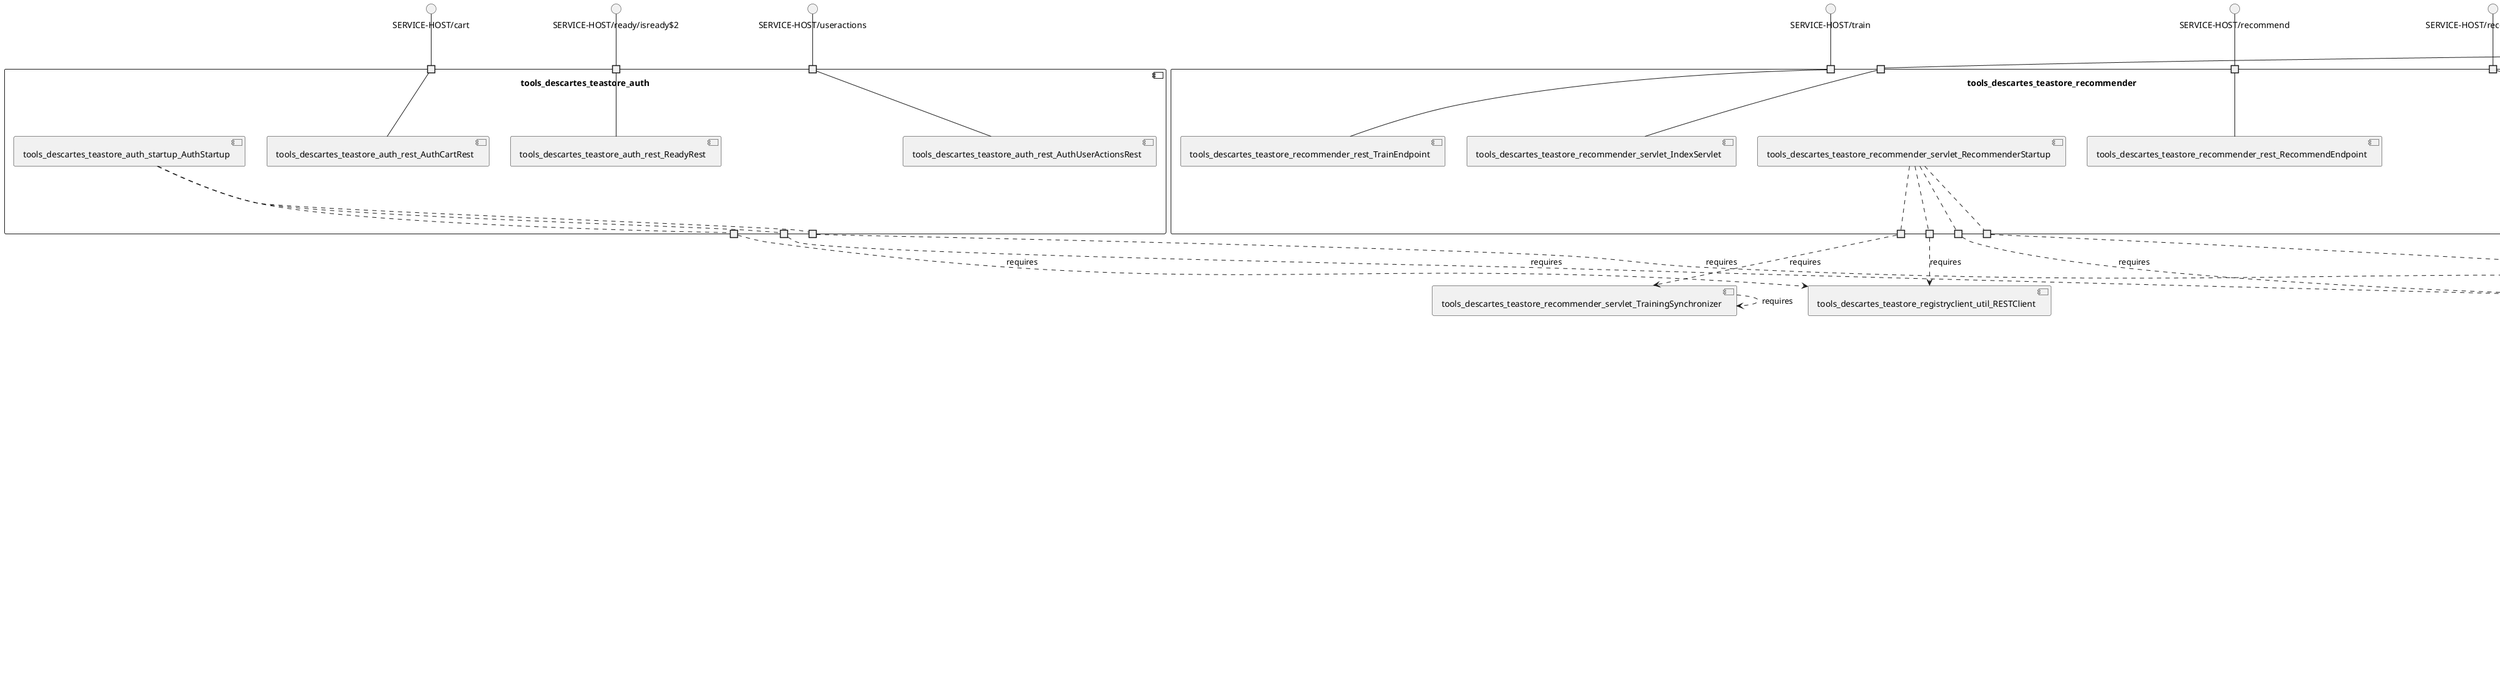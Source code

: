 @startuml
skinparam fixCircleLabelOverlapping true
skinparam componentStyle uml2
component "tools_descartes_teastore_auth\n\n\n\n\n\n" {
[tools_descartes_teastore_auth_rest_ReadyRest]
[tools_descartes_teastore_auth_rest_AuthCartRest]
[tools_descartes_teastore_auth_rest_AuthUserActionsRest]
[tools_descartes_teastore_auth_startup_AuthStartup]
portin " " as tools_descartes_teastore_auth_requires_SERVICE_HOST_cart
portin " " as tools_descartes_teastore_auth_requires_SERVICE_HOST_ready_isready_2
portin " " as tools_descartes_teastore_auth_requires_SERVICE_HOST_useractions
portout " " as tools_descartes_teastore_auth_provides_tools_descartes_teastore_registryclient_RegistryClient
portout " " as tools_descartes_teastore_auth_provides_tools_descartes_teastore_registryclient_util_RESTClient
portout " " as tools_descartes_teastore_auth_provides_tools_descartes_teastore_registryclient_loadbalancers_ServiceLoadBalancer
"tools_descartes_teastore_auth_requires_SERVICE_HOST_ready_isready_2"--[tools_descartes_teastore_auth_rest_ReadyRest]
"tools_descartes_teastore_auth_requires_SERVICE_HOST_cart"--[tools_descartes_teastore_auth_rest_AuthCartRest]
"tools_descartes_teastore_auth_requires_SERVICE_HOST_useractions"--[tools_descartes_teastore_auth_rest_AuthUserActionsRest]
[tools_descartes_teastore_auth_startup_AuthStartup].."tools_descartes_teastore_auth_provides_tools_descartes_teastore_registryclient_loadbalancers_ServiceLoadBalancer"
[tools_descartes_teastore_auth_startup_AuthStartup].."tools_descartes_teastore_auth_provides_tools_descartes_teastore_registryclient_RegistryClient"
[tools_descartes_teastore_auth_startup_AuthStartup].."tools_descartes_teastore_auth_provides_tools_descartes_teastore_registryclient_util_RESTClient"
}
interface "SERVICE-HOST/cart" as interface.SERVICE_HOST_cart
interface.SERVICE_HOST_cart--"tools_descartes_teastore_auth_requires_SERVICE_HOST_cart"
interface "SERVICE-HOST/ready/isready$2" as interface.SERVICE_HOST_ready_isready_2
interface.SERVICE_HOST_ready_isready_2--"tools_descartes_teastore_auth_requires_SERVICE_HOST_ready_isready_2"
interface "SERVICE-HOST/useractions" as interface.SERVICE_HOST_useractions
interface.SERVICE_HOST_useractions--"tools_descartes_teastore_auth_requires_SERVICE_HOST_useractions"
"tools_descartes_teastore_auth_provides_tools_descartes_teastore_registryclient_RegistryClient"..>[tools_descartes_teastore_registryclient_RegistryClient] : requires
"tools_descartes_teastore_auth_provides_tools_descartes_teastore_registryclient_loadbalancers_ServiceLoadBalancer"..>[tools_descartes_teastore_registryclient_loadbalancers_ServiceLoadBalancer] : requires
"tools_descartes_teastore_auth_provides_tools_descartes_teastore_registryclient_util_RESTClient"..>[tools_descartes_teastore_registryclient_util_RESTClient] : requires
component "tools_descartes_teastore_image\n\n\n\n\n\n" {
[tools_descartes_teastore_image_rest_ImageProviderEndpoint]
[tools_descartes_teastore_image_setup_ImageProviderStartup]
portin " " as tools_descartes_teastore_image_requires_SERVICE_HOST_image
portout " " as tools_descartes_teastore_image_provides_tools_descartes_teastore_registryclient_RegistryClient
portout " " as tools_descartes_teastore_image_provides_tools_descartes_teastore_registryclient_loadbalancers_ServiceLoadBalancer
"tools_descartes_teastore_image_requires_SERVICE_HOST_image"--[tools_descartes_teastore_image_rest_ImageProviderEndpoint]
[tools_descartes_teastore_image_setup_ImageProviderStartup].."tools_descartes_teastore_image_provides_tools_descartes_teastore_registryclient_RegistryClient"
[tools_descartes_teastore_image_setup_ImageProviderStartup].."tools_descartes_teastore_image_provides_tools_descartes_teastore_registryclient_loadbalancers_ServiceLoadBalancer"
}
interface "SERVICE-HOST/image" as interface.SERVICE_HOST_image
interface.SERVICE_HOST_image--"tools_descartes_teastore_image_requires_SERVICE_HOST_image"
"tools_descartes_teastore_image_provides_tools_descartes_teastore_registryclient_RegistryClient"..>[tools_descartes_teastore_registryclient_RegistryClient] : requires
"tools_descartes_teastore_image_provides_tools_descartes_teastore_registryclient_loadbalancers_ServiceLoadBalancer"..>[tools_descartes_teastore_registryclient_loadbalancers_ServiceLoadBalancer] : requires
component "tools_descartes_teastore_kieker_rabbitmq\n\n\n\n\n\n" {
[tools_descartes_teastore_kieker_rabbitmq_IndexServlet]
[tools_descartes_teastore_kieker_rabbitmq_Reset]
[tools_descartes_teastore_kieker_rabbitmq_DisplayLogs]
portin " " as tools_descartes_teastore_kieker_rabbitmq_requires_SERVICE_HOST_displaylogs_GET_
portin " " as tools_descartes_teastore_kieker_rabbitmq_requires_SERVICE_HOST_index_GET_2
portin " " as tools_descartes_teastore_kieker_rabbitmq_requires_SERVICE_HOST_reset_GET_
"tools_descartes_teastore_kieker_rabbitmq_requires_SERVICE_HOST_index_GET_2"--[tools_descartes_teastore_kieker_rabbitmq_IndexServlet]
"tools_descartes_teastore_kieker_rabbitmq_requires_SERVICE_HOST_reset_GET_"--[tools_descartes_teastore_kieker_rabbitmq_Reset]
"tools_descartes_teastore_kieker_rabbitmq_requires_SERVICE_HOST_displaylogs_GET_"--[tools_descartes_teastore_kieker_rabbitmq_DisplayLogs]
}
interface "SERVICE-HOST/displaylogs[GET]" as interface.SERVICE_HOST_displaylogs_GET_
interface.SERVICE_HOST_displaylogs_GET_--"tools_descartes_teastore_kieker_rabbitmq_requires_SERVICE_HOST_displaylogs_GET_"
interface "SERVICE-HOST/index[GET]$2" as interface.SERVICE_HOST_index_GET_2
interface.SERVICE_HOST_index_GET_2--"tools_descartes_teastore_kieker_rabbitmq_requires_SERVICE_HOST_index_GET_2"
interface "SERVICE-HOST/reset[GET]" as interface.SERVICE_HOST_reset_GET_
interface.SERVICE_HOST_reset_GET_--"tools_descartes_teastore_kieker_rabbitmq_requires_SERVICE_HOST_reset_GET_"
component "tools_descartes_teastore_persistence\n\n\n\n\n\n" {
[tools_descartes_teastore_persistence_rest_ProductEndpoint]
[tools_descartes_teastore_persistence_rest_OrderEndpoint]
[tools_descartes_teastore_persistence_rest_UserEndpoint]
[tools_descartes_teastore_persistence_rest_CacheManagerEndpoint]
[tools_descartes_teastore_persistence_rest_DatabaseGenerationEndpoint]
[tools_descartes_teastore_persistence_rest_CategoryEndpoint]
[tools_descartes_teastore_persistence_rest_OrderItemEndpoint]
[tools_descartes_teastore_persistence_servlet_IndexServlet]
portin " " as tools_descartes_teastore_persistence_requires_SERVICE_HOST_cache
portin " " as tools_descartes_teastore_persistence_requires_SERVICE_HOST_generatedb
portin " " as tools_descartes_teastore_persistence_requires_SERVICE_HOST_index_GET_POST_
portin " " as tools_descartes_teastore_persistence_requires_SERVICE_HOST_orderitems
portin " " as tools_descartes_teastore_persistence_requires_SERVICE_HOST_products
portin " " as tools_descartes_teastore_persistence_requires_SERVICE_HOST_orders_user
portin " " as tools_descartes_teastore_persistence_requires_SERVICE_HOST_users_name
"tools_descartes_teastore_persistence_requires_SERVICE_HOST_generatedb"--[tools_descartes_teastore_persistence_rest_DatabaseGenerationEndpoint]
"tools_descartes_teastore_persistence_requires_SERVICE_HOST_cache"--[tools_descartes_teastore_persistence_rest_CacheManagerEndpoint]
"tools_descartes_teastore_persistence_requires_SERVICE_HOST_users_name"--[tools_descartes_teastore_persistence_rest_UserEndpoint]
"tools_descartes_teastore_persistence_requires_SERVICE_HOST_orderitems"--[tools_descartes_teastore_persistence_rest_OrderItemEndpoint]
"tools_descartes_teastore_persistence_requires_SERVICE_HOST_index_GET_POST_"--[tools_descartes_teastore_persistence_servlet_IndexServlet]
"tools_descartes_teastore_persistence_requires_SERVICE_HOST_products"--[tools_descartes_teastore_persistence_rest_ProductEndpoint]
"tools_descartes_teastore_persistence_requires_SERVICE_HOST_orders_user"--[tools_descartes_teastore_persistence_rest_OrderEndpoint]
}
interface "SERVICE-HOST/cache" as interface.SERVICE_HOST_cache
interface.SERVICE_HOST_cache--"tools_descartes_teastore_persistence_requires_SERVICE_HOST_cache"
interface "SERVICE-HOST/generatedb" as interface.SERVICE_HOST_generatedb
interface.SERVICE_HOST_generatedb--"tools_descartes_teastore_persistence_requires_SERVICE_HOST_generatedb"
interface "SERVICE-HOST/index[GET,POST]" as interface.SERVICE_HOST_index_GET_POST_
interface.SERVICE_HOST_index_GET_POST_--"tools_descartes_teastore_persistence_requires_SERVICE_HOST_index_GET_POST_"
interface "SERVICE-HOST/orderitems" as interface.SERVICE_HOST_orderitems
interface.SERVICE_HOST_orderitems--"tools_descartes_teastore_persistence_requires_SERVICE_HOST_orderitems"
interface "SERVICE-HOST/orders/user" as interface.SERVICE_HOST_orders_user
interface.SERVICE_HOST_orders_user--"tools_descartes_teastore_persistence_requires_SERVICE_HOST_orders_user"
interface "SERVICE-HOST/products" as interface.SERVICE_HOST_products
interface.SERVICE_HOST_products--"tools_descartes_teastore_persistence_requires_SERVICE_HOST_products"
interface "SERVICE-HOST/users/name" as interface.SERVICE_HOST_users_name
interface.SERVICE_HOST_users_name--"tools_descartes_teastore_persistence_requires_SERVICE_HOST_users_name"
component "tools_descartes_teastore_recommender\n\n\n\n\n\n" {
[tools_descartes_teastore_recommender_rest_RecommendSingleEndpoint]
[tools_descartes_teastore_recommender_servlet_IndexServlet]
[tools_descartes_teastore_recommender_servlet_RecommenderStartup]
[tools_descartes_teastore_recommender_rest_TrainEndpoint]
[tools_descartes_teastore_recommender_rest_RecommendEndpoint]
portin " " as tools_descartes_teastore_recommender_requires_SERVICE_HOST_index_GET_POST_
portin " " as tools_descartes_teastore_recommender_requires_SERVICE_HOST_train
portin " " as tools_descartes_teastore_recommender_requires_SERVICE_HOST_recommend
portin " " as tools_descartes_teastore_recommender_requires_SERVICE_HOST_recommendsingle
portout " " as tools_descartes_teastore_recommender_provides_tools_descartes_teastore_registryclient_RegistryClient
portout " " as tools_descartes_teastore_recommender_provides_tools_descartes_teastore_recommender_servlet_TrainingSynchronizer
portout " " as tools_descartes_teastore_recommender_provides_tools_descartes_teastore_registryclient_loadbalancers_ServiceLoadBalancer
portout " " as tools_descartes_teastore_recommender_provides_tools_descartes_teastore_registryclient_util_RESTClient
"tools_descartes_teastore_recommender_requires_SERVICE_HOST_train"--[tools_descartes_teastore_recommender_rest_TrainEndpoint]
"tools_descartes_teastore_recommender_requires_SERVICE_HOST_index_GET_POST_"--[tools_descartes_teastore_recommender_servlet_IndexServlet]
"tools_descartes_teastore_recommender_requires_SERVICE_HOST_recommendsingle"--[tools_descartes_teastore_recommender_rest_RecommendSingleEndpoint]
"tools_descartes_teastore_recommender_requires_SERVICE_HOST_recommend"--[tools_descartes_teastore_recommender_rest_RecommendEndpoint]
[tools_descartes_teastore_recommender_servlet_RecommenderStartup].."tools_descartes_teastore_recommender_provides_tools_descartes_teastore_recommender_servlet_TrainingSynchronizer"
[tools_descartes_teastore_recommender_servlet_RecommenderStartup].."tools_descartes_teastore_recommender_provides_tools_descartes_teastore_registryclient_loadbalancers_ServiceLoadBalancer"
[tools_descartes_teastore_recommender_servlet_RecommenderStartup].."tools_descartes_teastore_recommender_provides_tools_descartes_teastore_registryclient_RegistryClient"
[tools_descartes_teastore_recommender_servlet_RecommenderStartup].."tools_descartes_teastore_recommender_provides_tools_descartes_teastore_registryclient_util_RESTClient"
}
interface "SERVICE-HOST/index[GET,POST]" as interface.SERVICE_HOST_index_GET_POST_
interface.SERVICE_HOST_index_GET_POST_--"tools_descartes_teastore_recommender_requires_SERVICE_HOST_index_GET_POST_"
interface "SERVICE-HOST/recommend" as interface.SERVICE_HOST_recommend
interface.SERVICE_HOST_recommend--"tools_descartes_teastore_recommender_requires_SERVICE_HOST_recommend"
interface "SERVICE-HOST/recommendsingle" as interface.SERVICE_HOST_recommendsingle
interface.SERVICE_HOST_recommendsingle--"tools_descartes_teastore_recommender_requires_SERVICE_HOST_recommendsingle"
interface "SERVICE-HOST/train" as interface.SERVICE_HOST_train
interface.SERVICE_HOST_train--"tools_descartes_teastore_recommender_requires_SERVICE_HOST_train"
"tools_descartes_teastore_recommender_provides_tools_descartes_teastore_recommender_servlet_TrainingSynchronizer"..>[tools_descartes_teastore_recommender_servlet_TrainingSynchronizer] : requires
"tools_descartes_teastore_recommender_provides_tools_descartes_teastore_registryclient_RegistryClient"..>[tools_descartes_teastore_registryclient_RegistryClient] : requires
"tools_descartes_teastore_recommender_provides_tools_descartes_teastore_registryclient_loadbalancers_ServiceLoadBalancer"..>[tools_descartes_teastore_registryclient_loadbalancers_ServiceLoadBalancer] : requires
"tools_descartes_teastore_recommender_provides_tools_descartes_teastore_registryclient_util_RESTClient"..>[tools_descartes_teastore_registryclient_util_RESTClient] : requires
component "tools_descartes_teastore_registry\n\n\n\n\n\n" {
[tools_descartes_teastore_registry_rest_RegistryREST]
[tools_descartes_teastore_registry_servlet_IndexServlet]
[tools_descartes_teastore_registry_rest_RegistryStartup]
portin " " as tools_descartes_teastore_registry_requires_SERVICE_HOST_index_GET_POST_
portin " " as tools_descartes_teastore_registry_requires_SERVICE_HOST_services
portout " " as tools_descartes_teastore_registry_provides_tools_descartes_teastore_registry_rest_Registry
"tools_descartes_teastore_registry_requires_SERVICE_HOST_index_GET_POST_"--[tools_descartes_teastore_registry_servlet_IndexServlet]
"tools_descartes_teastore_registry_requires_SERVICE_HOST_services"--[tools_descartes_teastore_registry_rest_RegistryREST]
[tools_descartes_teastore_registry_rest_RegistryStartup].."tools_descartes_teastore_registry_provides_tools_descartes_teastore_registry_rest_Registry"
}
interface "SERVICE-HOST/index[GET,POST]" as interface.SERVICE_HOST_index_GET_POST_
interface.SERVICE_HOST_index_GET_POST_--"tools_descartes_teastore_registry_requires_SERVICE_HOST_index_GET_POST_"
interface "SERVICE-HOST/services" as interface.SERVICE_HOST_services
interface.SERVICE_HOST_services--"tools_descartes_teastore_registry_requires_SERVICE_HOST_services"
"tools_descartes_teastore_registry_provides_tools_descartes_teastore_registry_rest_Registry"..>[tools_descartes_teastore_registry_rest_Registry] : requires
component "tools_descartes_teastore_webui\n\n\n\n\n\n" {
[tools_descartes_teastore_webui_servlet_LoginActionServlet]
[tools_descartes_teastore_webui_servlet_CategoryServlet]
[tools_descartes_teastore_webui_servlet_OrderServlet]
[tools_descartes_teastore_webui_rest_ReadyRest]
[tools_descartes_teastore_webui_servlet_StatusServlet]
[tools_descartes_teastore_webui_startup_WebuiStartup]
[tools_descartes_teastore_webui_servlet_CartServlet]
[tools_descartes_teastore_webui_servlet_LoginServlet]
[tools_descartes_teastore_webui_servlet_DataBaseActionServlet]
[tools_descartes_teastore_webui_servlet_IndexServlet]
[tools_descartes_teastore_webui_servlet_DataBaseServlet]
[tools_descartes_teastore_webui_servlet_ProductServlet]
[tools_descartes_teastore_webui_servlet_CartActionServlet]
[tools_descartes_teastore_webui_servlet_ProfileServlet]
[tools_descartes_teastore_webui_servlet_ErrorServlet]
[tools_descartes_teastore_webui_servlet_AboutUsServlet]
portin " " as tools_descartes_teastore_webui_requires_SERVICE_HOST_category_GET_POST_
portin " " as tools_descartes_teastore_webui_requires_SERVICE_HOST_about_GET_
portin " " as tools_descartes_teastore_webui_requires_SERVICE_HOST_error_GET_
portin " " as tools_descartes_teastore_webui_requires_SERVICE_HOST_profile_GET_
portin " " as tools_descartes_teastore_webui_requires_SERVICE_HOST_status_GET_
portin " " as tools_descartes_teastore_webui_requires_SERVICE_HOST_product_GET_
portin " " as tools_descartes_teastore_webui_requires_SERVICE_HOST_dataBaseAction_GET_
portin " " as tools_descartes_teastore_webui_requires_SERVICE_HOST_database_GET_
portin " " as tools_descartes_teastore_webui_requires_SERVICE_HOST_ready_isready
portin " " as tools_descartes_teastore_webui_requires_SERVICE_HOST_cart_GET_
portin " " as tools_descartes_teastore_webui_requires_SERVICE_HOST_cartAction_GET_
portin " " as tools_descartes_teastore_webui_requires_SERVICE_HOST_loginAction_GET_POST_
portin " " as tools_descartes_teastore_webui_requires_SERVICE_HOST_login_GET_
portin " " as tools_descartes_teastore_webui_requires_SERVICE_HOST_index_GET_
portin " " as tools_descartes_teastore_webui_requires_SERVICE_HOST_order_GET_POST_
portout " " as tools_descartes_teastore_webui_provides_tools_descartes_teastore_registryclient_loadbalancers_ServiceLoadBalancer
portout " " as tools_descartes_teastore_webui_provides_tools_descartes_teastore_registryclient_RegistryClient
"tools_descartes_teastore_webui_requires_SERVICE_HOST_ready_isready"--[tools_descartes_teastore_webui_rest_ReadyRest]
"tools_descartes_teastore_webui_requires_SERVICE_HOST_index_GET_"--[tools_descartes_teastore_webui_servlet_IndexServlet]
"tools_descartes_teastore_webui_requires_SERVICE_HOST_cartAction_GET_"--[tools_descartes_teastore_webui_servlet_CartActionServlet]
"tools_descartes_teastore_webui_requires_SERVICE_HOST_product_GET_"--[tools_descartes_teastore_webui_servlet_ProductServlet]
"tools_descartes_teastore_webui_requires_SERVICE_HOST_profile_GET_"--[tools_descartes_teastore_webui_servlet_ProfileServlet]
"tools_descartes_teastore_webui_requires_SERVICE_HOST_database_GET_"--[tools_descartes_teastore_webui_servlet_DataBaseServlet]
"tools_descartes_teastore_webui_requires_SERVICE_HOST_status_GET_"--[tools_descartes_teastore_webui_servlet_StatusServlet]
"tools_descartes_teastore_webui_requires_SERVICE_HOST_error_GET_"--[tools_descartes_teastore_webui_servlet_ErrorServlet]
"tools_descartes_teastore_webui_requires_SERVICE_HOST_cart_GET_"--[tools_descartes_teastore_webui_servlet_CartServlet]
"tools_descartes_teastore_webui_requires_SERVICE_HOST_category_GET_POST_"--[tools_descartes_teastore_webui_servlet_CategoryServlet]
"tools_descartes_teastore_webui_requires_SERVICE_HOST_loginAction_GET_POST_"--[tools_descartes_teastore_webui_servlet_LoginActionServlet]
"tools_descartes_teastore_webui_requires_SERVICE_HOST_order_GET_POST_"--[tools_descartes_teastore_webui_servlet_OrderServlet]
"tools_descartes_teastore_webui_requires_SERVICE_HOST_dataBaseAction_GET_"--[tools_descartes_teastore_webui_servlet_DataBaseActionServlet]
"tools_descartes_teastore_webui_requires_SERVICE_HOST_about_GET_"--[tools_descartes_teastore_webui_servlet_AboutUsServlet]
"tools_descartes_teastore_webui_requires_SERVICE_HOST_login_GET_"--[tools_descartes_teastore_webui_servlet_LoginServlet]
[tools_descartes_teastore_webui_startup_WebuiStartup].."tools_descartes_teastore_webui_provides_tools_descartes_teastore_registryclient_RegistryClient"
[tools_descartes_teastore_webui_startup_WebuiStartup].."tools_descartes_teastore_webui_provides_tools_descartes_teastore_registryclient_loadbalancers_ServiceLoadBalancer"
}
interface "SERVICE-HOST/about[GET]" as interface.SERVICE_HOST_about_GET_
interface.SERVICE_HOST_about_GET_--"tools_descartes_teastore_webui_requires_SERVICE_HOST_about_GET_"
interface "SERVICE-HOST/cartAction[GET]" as interface.SERVICE_HOST_cartAction_GET_
interface.SERVICE_HOST_cartAction_GET_--"tools_descartes_teastore_webui_requires_SERVICE_HOST_cartAction_GET_"
interface "SERVICE-HOST/cart[GET]" as interface.SERVICE_HOST_cart_GET_
interface.SERVICE_HOST_cart_GET_--"tools_descartes_teastore_webui_requires_SERVICE_HOST_cart_GET_"
interface "SERVICE-HOST/category[GET,POST]" as interface.SERVICE_HOST_category_GET_POST_
interface.SERVICE_HOST_category_GET_POST_--"tools_descartes_teastore_webui_requires_SERVICE_HOST_category_GET_POST_"
interface "SERVICE-HOST/dataBaseAction[GET]" as interface.SERVICE_HOST_dataBaseAction_GET_
interface.SERVICE_HOST_dataBaseAction_GET_--"tools_descartes_teastore_webui_requires_SERVICE_HOST_dataBaseAction_GET_"
interface "SERVICE-HOST/database[GET]" as interface.SERVICE_HOST_database_GET_
interface.SERVICE_HOST_database_GET_--"tools_descartes_teastore_webui_requires_SERVICE_HOST_database_GET_"
interface "SERVICE-HOST/error[GET]" as interface.SERVICE_HOST_error_GET_
interface.SERVICE_HOST_error_GET_--"tools_descartes_teastore_webui_requires_SERVICE_HOST_error_GET_"
interface "SERVICE-HOST/index[GET]" as interface.SERVICE_HOST_index_GET_
interface.SERVICE_HOST_index_GET_--"tools_descartes_teastore_webui_requires_SERVICE_HOST_index_GET_"
interface "SERVICE-HOST/loginAction[GET,POST]" as interface.SERVICE_HOST_loginAction_GET_POST_
interface.SERVICE_HOST_loginAction_GET_POST_--"tools_descartes_teastore_webui_requires_SERVICE_HOST_loginAction_GET_POST_"
interface "SERVICE-HOST/login[GET]" as interface.SERVICE_HOST_login_GET_
interface.SERVICE_HOST_login_GET_--"tools_descartes_teastore_webui_requires_SERVICE_HOST_login_GET_"
interface "SERVICE-HOST/order[GET,POST]" as interface.SERVICE_HOST_order_GET_POST_
interface.SERVICE_HOST_order_GET_POST_--"tools_descartes_teastore_webui_requires_SERVICE_HOST_order_GET_POST_"
interface "SERVICE-HOST/product[GET]" as interface.SERVICE_HOST_product_GET_
interface.SERVICE_HOST_product_GET_--"tools_descartes_teastore_webui_requires_SERVICE_HOST_product_GET_"
interface "SERVICE-HOST/profile[GET]" as interface.SERVICE_HOST_profile_GET_
interface.SERVICE_HOST_profile_GET_--"tools_descartes_teastore_webui_requires_SERVICE_HOST_profile_GET_"
interface "SERVICE-HOST/ready/isready" as interface.SERVICE_HOST_ready_isready
interface.SERVICE_HOST_ready_isready--"tools_descartes_teastore_webui_requires_SERVICE_HOST_ready_isready"
interface "SERVICE-HOST/status[GET]" as interface.SERVICE_HOST_status_GET_
interface.SERVICE_HOST_status_GET_--"tools_descartes_teastore_webui_requires_SERVICE_HOST_status_GET_"
"tools_descartes_teastore_webui_provides_tools_descartes_teastore_registryclient_RegistryClient"..>[tools_descartes_teastore_registryclient_RegistryClient] : requires
"tools_descartes_teastore_webui_provides_tools_descartes_teastore_registryclient_loadbalancers_ServiceLoadBalancer"..>[tools_descartes_teastore_registryclient_loadbalancers_ServiceLoadBalancer] : requires
[tools_descartes_teastore_recommender_servlet_TrainingSynchronizer]..>[tools_descartes_teastore_recommender_servlet_TrainingSynchronizer] : requires
[tools_descartes_teastore_registry_rest_Registry]..>[tools_descartes_teastore_registry_rest_Registry] : requires
interface "SERVICE-HOST/services" as interface.SERVICE_HOST_services
[tools_descartes_teastore_registryclient_RegistryClient]..>interface.SERVICE_HOST_services : requires
[tools_descartes_teastore_registryclient_RegistryClient]..>[tools_descartes_teastore_registryclient_RegistryClient] : requires

@enduml
